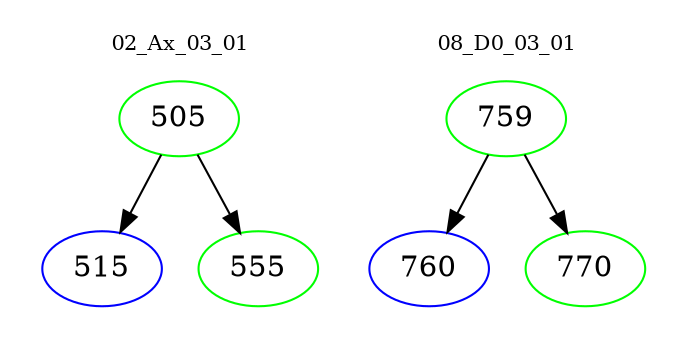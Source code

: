digraph{
subgraph cluster_0 {
color = white
label = "02_Ax_03_01";
fontsize=10;
T0_505 [label="505", color="green"]
T0_505 -> T0_515 [color="black"]
T0_515 [label="515", color="blue"]
T0_505 -> T0_555 [color="black"]
T0_555 [label="555", color="green"]
}
subgraph cluster_1 {
color = white
label = "08_D0_03_01";
fontsize=10;
T1_759 [label="759", color="green"]
T1_759 -> T1_760 [color="black"]
T1_760 [label="760", color="blue"]
T1_759 -> T1_770 [color="black"]
T1_770 [label="770", color="green"]
}
}
